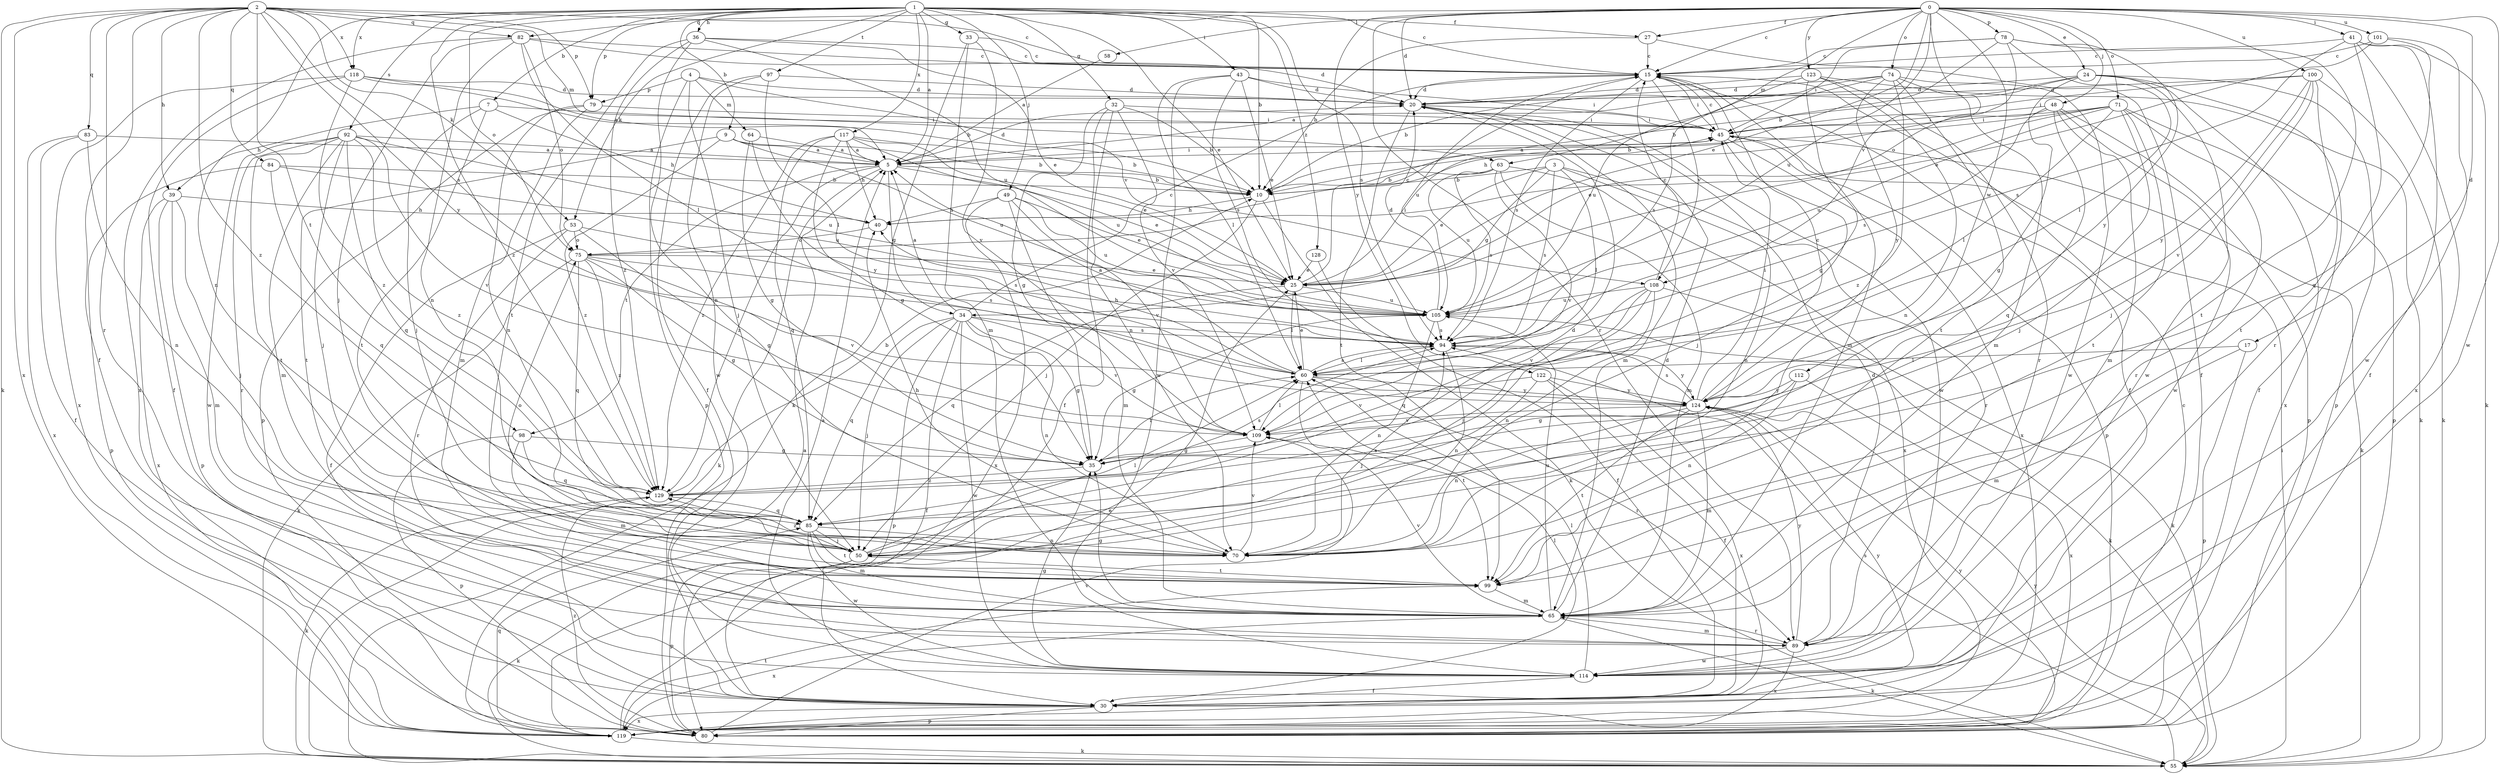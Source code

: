 strict digraph  {
0;
1;
2;
3;
4;
5;
7;
9;
10;
15;
17;
20;
24;
25;
27;
30;
32;
33;
34;
35;
36;
39;
40;
41;
43;
45;
48;
49;
50;
53;
55;
58;
60;
63;
64;
65;
70;
71;
74;
75;
78;
79;
80;
82;
83;
84;
85;
89;
92;
94;
97;
98;
99;
100;
101;
105;
108;
109;
112;
114;
117;
118;
119;
122;
123;
124;
128;
129;
0 -> 15  [label=c];
0 -> 17  [label=d];
0 -> 20  [label=d];
0 -> 24  [label=e];
0 -> 25  [label=e];
0 -> 27  [label=f];
0 -> 41  [label=i];
0 -> 48  [label=j];
0 -> 58  [label=l];
0 -> 63  [label=m];
0 -> 71  [label=o];
0 -> 74  [label=o];
0 -> 78  [label=p];
0 -> 82  [label=q];
0 -> 89  [label=r];
0 -> 100  [label=u];
0 -> 101  [label=u];
0 -> 105  [label=u];
0 -> 108  [label=v];
0 -> 112  [label=w];
0 -> 114  [label=w];
0 -> 122  [label=y];
0 -> 123  [label=y];
1 -> 5  [label=a];
1 -> 7  [label=b];
1 -> 9  [label=b];
1 -> 10  [label=b];
1 -> 15  [label=c];
1 -> 25  [label=e];
1 -> 27  [label=f];
1 -> 32  [label=g];
1 -> 33  [label=g];
1 -> 36  [label=h];
1 -> 43  [label=i];
1 -> 49  [label=j];
1 -> 53  [label=k];
1 -> 70  [label=n];
1 -> 75  [label=o];
1 -> 79  [label=p];
1 -> 92  [label=s];
1 -> 94  [label=s];
1 -> 97  [label=t];
1 -> 117  [label=x];
1 -> 118  [label=x];
1 -> 128  [label=z];
1 -> 129  [label=z];
2 -> 15  [label=c];
2 -> 30  [label=f];
2 -> 39  [label=h];
2 -> 53  [label=k];
2 -> 55  [label=k];
2 -> 63  [label=m];
2 -> 79  [label=p];
2 -> 82  [label=q];
2 -> 83  [label=q];
2 -> 84  [label=q];
2 -> 89  [label=r];
2 -> 94  [label=s];
2 -> 98  [label=t];
2 -> 118  [label=x];
2 -> 119  [label=x];
2 -> 124  [label=y];
2 -> 129  [label=z];
3 -> 10  [label=b];
3 -> 25  [label=e];
3 -> 34  [label=g];
3 -> 60  [label=l];
3 -> 70  [label=n];
3 -> 89  [label=r];
3 -> 94  [label=s];
4 -> 20  [label=d];
4 -> 50  [label=j];
4 -> 64  [label=m];
4 -> 79  [label=p];
4 -> 80  [label=p];
4 -> 108  [label=v];
5 -> 10  [label=b];
5 -> 20  [label=d];
5 -> 25  [label=e];
5 -> 34  [label=g];
5 -> 45  [label=i];
5 -> 55  [label=k];
5 -> 98  [label=t];
5 -> 129  [label=z];
7 -> 39  [label=h];
7 -> 40  [label=h];
7 -> 45  [label=i];
7 -> 50  [label=j];
7 -> 99  [label=t];
9 -> 5  [label=a];
9 -> 10  [label=b];
9 -> 99  [label=t];
9 -> 105  [label=u];
9 -> 129  [label=z];
10 -> 40  [label=h];
10 -> 50  [label=j];
10 -> 55  [label=k];
15 -> 20  [label=d];
15 -> 30  [label=f];
15 -> 45  [label=i];
15 -> 65  [label=m];
15 -> 94  [label=s];
15 -> 105  [label=u];
15 -> 108  [label=v];
17 -> 60  [label=l];
17 -> 65  [label=m];
17 -> 80  [label=p];
20 -> 45  [label=i];
20 -> 65  [label=m];
20 -> 99  [label=t];
20 -> 114  [label=w];
24 -> 5  [label=a];
24 -> 10  [label=b];
24 -> 20  [label=d];
24 -> 30  [label=f];
24 -> 35  [label=g];
24 -> 80  [label=p];
24 -> 114  [label=w];
24 -> 119  [label=x];
25 -> 15  [label=c];
25 -> 45  [label=i];
25 -> 60  [label=l];
25 -> 85  [label=q];
25 -> 105  [label=u];
27 -> 10  [label=b];
27 -> 15  [label=c];
27 -> 30  [label=f];
30 -> 60  [label=l];
30 -> 80  [label=p];
30 -> 119  [label=x];
30 -> 124  [label=y];
32 -> 10  [label=b];
32 -> 30  [label=f];
32 -> 35  [label=g];
32 -> 45  [label=i];
32 -> 70  [label=n];
32 -> 109  [label=v];
33 -> 15  [label=c];
33 -> 55  [label=k];
33 -> 65  [label=m];
33 -> 109  [label=v];
34 -> 5  [label=a];
34 -> 15  [label=c];
34 -> 30  [label=f];
34 -> 35  [label=g];
34 -> 50  [label=j];
34 -> 70  [label=n];
34 -> 80  [label=p];
34 -> 85  [label=q];
34 -> 94  [label=s];
34 -> 109  [label=v];
34 -> 114  [label=w];
35 -> 60  [label=l];
35 -> 129  [label=z];
36 -> 15  [label=c];
36 -> 25  [label=e];
36 -> 70  [label=n];
36 -> 99  [label=t];
36 -> 105  [label=u];
36 -> 129  [label=z];
39 -> 40  [label=h];
39 -> 50  [label=j];
39 -> 65  [label=m];
39 -> 80  [label=p];
39 -> 119  [label=x];
40 -> 75  [label=o];
41 -> 15  [label=c];
41 -> 30  [label=f];
41 -> 55  [label=k];
41 -> 89  [label=r];
41 -> 94  [label=s];
41 -> 119  [label=x];
43 -> 20  [label=d];
43 -> 25  [label=e];
43 -> 45  [label=i];
43 -> 60  [label=l];
43 -> 94  [label=s];
43 -> 114  [label=w];
45 -> 5  [label=a];
45 -> 15  [label=c];
45 -> 50  [label=j];
45 -> 55  [label=k];
45 -> 80  [label=p];
45 -> 119  [label=x];
48 -> 40  [label=h];
48 -> 45  [label=i];
48 -> 65  [label=m];
48 -> 80  [label=p];
48 -> 85  [label=q];
48 -> 94  [label=s];
48 -> 114  [label=w];
49 -> 25  [label=e];
49 -> 40  [label=h];
49 -> 65  [label=m];
49 -> 105  [label=u];
49 -> 109  [label=v];
49 -> 119  [label=x];
50 -> 20  [label=d];
50 -> 55  [label=k];
50 -> 60  [label=l];
50 -> 75  [label=o];
50 -> 80  [label=p];
50 -> 99  [label=t];
50 -> 129  [label=z];
53 -> 30  [label=f];
53 -> 35  [label=g];
53 -> 75  [label=o];
53 -> 89  [label=r];
53 -> 94  [label=s];
55 -> 45  [label=i];
55 -> 94  [label=s];
55 -> 124  [label=y];
58 -> 5  [label=a];
60 -> 5  [label=a];
60 -> 25  [label=e];
60 -> 40  [label=h];
60 -> 89  [label=r];
60 -> 94  [label=s];
60 -> 99  [label=t];
60 -> 124  [label=y];
63 -> 10  [label=b];
63 -> 65  [label=m];
63 -> 94  [label=s];
63 -> 105  [label=u];
63 -> 109  [label=v];
63 -> 119  [label=x];
64 -> 5  [label=a];
64 -> 35  [label=g];
64 -> 124  [label=y];
65 -> 20  [label=d];
65 -> 35  [label=g];
65 -> 55  [label=k];
65 -> 89  [label=r];
65 -> 105  [label=u];
65 -> 109  [label=v];
65 -> 119  [label=x];
70 -> 40  [label=h];
70 -> 94  [label=s];
70 -> 109  [label=v];
71 -> 10  [label=b];
71 -> 25  [label=e];
71 -> 45  [label=i];
71 -> 50  [label=j];
71 -> 60  [label=l];
71 -> 80  [label=p];
71 -> 89  [label=r];
71 -> 99  [label=t];
71 -> 105  [label=u];
74 -> 10  [label=b];
74 -> 20  [label=d];
74 -> 65  [label=m];
74 -> 99  [label=t];
74 -> 105  [label=u];
74 -> 114  [label=w];
74 -> 124  [label=y];
74 -> 129  [label=z];
75 -> 25  [label=e];
75 -> 35  [label=g];
75 -> 55  [label=k];
75 -> 85  [label=q];
75 -> 94  [label=s];
75 -> 109  [label=v];
75 -> 129  [label=z];
78 -> 10  [label=b];
78 -> 15  [label=c];
78 -> 45  [label=i];
78 -> 60  [label=l];
78 -> 75  [label=o];
78 -> 99  [label=t];
78 -> 124  [label=y];
79 -> 45  [label=i];
79 -> 65  [label=m];
79 -> 70  [label=n];
79 -> 80  [label=p];
80 -> 15  [label=c];
80 -> 109  [label=v];
80 -> 124  [label=y];
80 -> 129  [label=z];
82 -> 15  [label=c];
82 -> 20  [label=d];
82 -> 50  [label=j];
82 -> 60  [label=l];
82 -> 70  [label=n];
82 -> 75  [label=o];
82 -> 119  [label=x];
83 -> 5  [label=a];
83 -> 30  [label=f];
83 -> 70  [label=n];
83 -> 119  [label=x];
84 -> 10  [label=b];
84 -> 80  [label=p];
84 -> 85  [label=q];
84 -> 105  [label=u];
85 -> 50  [label=j];
85 -> 65  [label=m];
85 -> 70  [label=n];
85 -> 99  [label=t];
85 -> 114  [label=w];
89 -> 20  [label=d];
89 -> 65  [label=m];
89 -> 114  [label=w];
89 -> 119  [label=x];
89 -> 124  [label=y];
92 -> 5  [label=a];
92 -> 50  [label=j];
92 -> 65  [label=m];
92 -> 85  [label=q];
92 -> 89  [label=r];
92 -> 99  [label=t];
92 -> 105  [label=u];
92 -> 109  [label=v];
92 -> 114  [label=w];
92 -> 129  [label=z];
94 -> 60  [label=l];
94 -> 70  [label=n];
94 -> 124  [label=y];
97 -> 20  [label=d];
97 -> 30  [label=f];
97 -> 60  [label=l];
97 -> 114  [label=w];
98 -> 35  [label=g];
98 -> 65  [label=m];
98 -> 80  [label=p];
98 -> 85  [label=q];
99 -> 65  [label=m];
100 -> 20  [label=d];
100 -> 45  [label=i];
100 -> 50  [label=j];
100 -> 55  [label=k];
100 -> 99  [label=t];
100 -> 109  [label=v];
100 -> 124  [label=y];
101 -> 15  [label=c];
101 -> 25  [label=e];
101 -> 85  [label=q];
101 -> 114  [label=w];
105 -> 20  [label=d];
105 -> 35  [label=g];
105 -> 55  [label=k];
105 -> 70  [label=n];
105 -> 94  [label=s];
108 -> 15  [label=c];
108 -> 50  [label=j];
108 -> 55  [label=k];
108 -> 70  [label=n];
108 -> 85  [label=q];
108 -> 105  [label=u];
108 -> 109  [label=v];
109 -> 35  [label=g];
109 -> 60  [label=l];
112 -> 35  [label=g];
112 -> 70  [label=n];
112 -> 119  [label=x];
112 -> 124  [label=y];
114 -> 5  [label=a];
114 -> 30  [label=f];
114 -> 35  [label=g];
114 -> 60  [label=l];
117 -> 5  [label=a];
117 -> 10  [label=b];
117 -> 25  [label=e];
117 -> 35  [label=g];
117 -> 40  [label=h];
117 -> 85  [label=q];
117 -> 105  [label=u];
117 -> 129  [label=z];
118 -> 5  [label=a];
118 -> 10  [label=b];
118 -> 20  [label=d];
118 -> 30  [label=f];
118 -> 119  [label=x];
118 -> 129  [label=z];
119 -> 5  [label=a];
119 -> 25  [label=e];
119 -> 55  [label=k];
119 -> 85  [label=q];
119 -> 99  [label=t];
122 -> 30  [label=f];
122 -> 50  [label=j];
122 -> 109  [label=v];
122 -> 119  [label=x];
122 -> 124  [label=y];
123 -> 20  [label=d];
123 -> 35  [label=g];
123 -> 55  [label=k];
123 -> 70  [label=n];
123 -> 89  [label=r];
123 -> 94  [label=s];
124 -> 15  [label=c];
124 -> 45  [label=i];
124 -> 65  [label=m];
124 -> 70  [label=n];
124 -> 94  [label=s];
124 -> 99  [label=t];
124 -> 109  [label=v];
128 -> 25  [label=e];
128 -> 30  [label=f];
129 -> 10  [label=b];
129 -> 55  [label=k];
129 -> 85  [label=q];
129 -> 94  [label=s];
}

